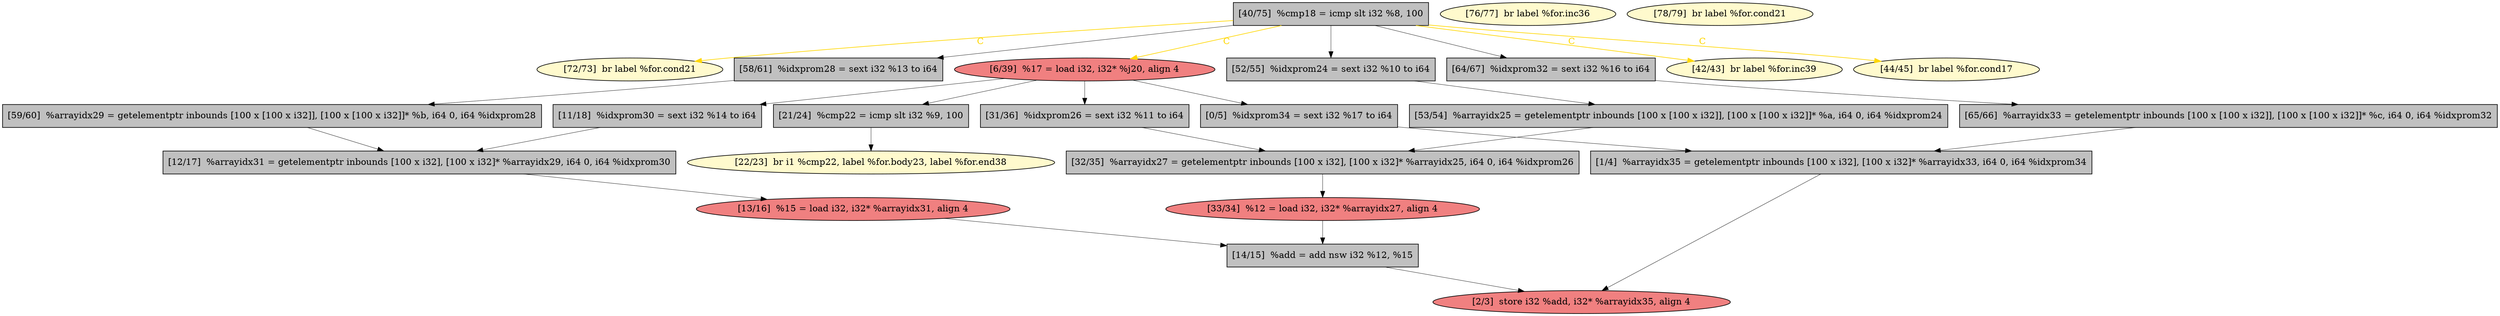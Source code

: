 
digraph G {


node833 [fillcolor=grey,label="[40/75]  %cmp18 = icmp slt i32 %8, 100",shape=rectangle,style=filled ]
node832 [fillcolor=lemonchiffon,label="[72/73]  br label %for.cond21",shape=ellipse,style=filled ]
node834 [fillcolor=grey,label="[65/66]  %arrayidx33 = getelementptr inbounds [100 x [100 x i32]], [100 x [100 x i32]]* %c, i64 0, i64 %idxprom32",shape=rectangle,style=filled ]
node830 [fillcolor=grey,label="[58/61]  %idxprom28 = sext i32 %13 to i64",shape=rectangle,style=filled ]
node829 [fillcolor=grey,label="[64/67]  %idxprom32 = sext i32 %16 to i64",shape=rectangle,style=filled ]
node828 [fillcolor=lemonchiffon,label="[22/23]  br i1 %cmp22, label %for.body23, label %for.end38",shape=ellipse,style=filled ]
node812 [fillcolor=lightcoral,label="[6/39]  %17 = load i32, i32* %j20, align 4",shape=ellipse,style=filled ]
node815 [fillcolor=lemonchiffon,label="[76/77]  br label %for.inc36",shape=ellipse,style=filled ]
node823 [fillcolor=lightcoral,label="[2/3]  store i32 %add, i32* %arrayidx35, align 4",shape=ellipse,style=filled ]
node836 [fillcolor=grey,label="[52/55]  %idxprom24 = sext i32 %10 to i64",shape=rectangle,style=filled ]
node814 [fillcolor=grey,label="[32/35]  %arrayidx27 = getelementptr inbounds [100 x i32], [100 x i32]* %arrayidx25, i64 0, i64 %idxprom26",shape=rectangle,style=filled ]
node831 [fillcolor=grey,label="[31/36]  %idxprom26 = sext i32 %11 to i64",shape=rectangle,style=filled ]
node817 [fillcolor=grey,label="[21/24]  %cmp22 = icmp slt i32 %9, 100",shape=rectangle,style=filled ]
node813 [fillcolor=lemonchiffon,label="[42/43]  br label %for.inc39",shape=ellipse,style=filled ]
node818 [fillcolor=lemonchiffon,label="[44/45]  br label %for.cond17",shape=ellipse,style=filled ]
node820 [fillcolor=grey,label="[53/54]  %arrayidx25 = getelementptr inbounds [100 x [100 x i32]], [100 x [100 x i32]]* %a, i64 0, i64 %idxprom24",shape=rectangle,style=filled ]
node819 [fillcolor=lemonchiffon,label="[78/79]  br label %for.cond21",shape=ellipse,style=filled ]
node822 [fillcolor=grey,label="[14/15]  %add = add nsw i32 %12, %15",shape=rectangle,style=filled ]
node835 [fillcolor=grey,label="[59/60]  %arrayidx29 = getelementptr inbounds [100 x [100 x i32]], [100 x [100 x i32]]* %b, i64 0, i64 %idxprom28",shape=rectangle,style=filled ]
node821 [fillcolor=grey,label="[12/17]  %arrayidx31 = getelementptr inbounds [100 x i32], [100 x i32]* %arrayidx29, i64 0, i64 %idxprom30",shape=rectangle,style=filled ]
node816 [fillcolor=lightcoral,label="[33/34]  %12 = load i32, i32* %arrayidx27, align 4",shape=ellipse,style=filled ]
node826 [fillcolor=grey,label="[1/4]  %arrayidx35 = getelementptr inbounds [100 x i32], [100 x i32]* %arrayidx33, i64 0, i64 %idxprom34",shape=rectangle,style=filled ]
node825 [fillcolor=lightcoral,label="[13/16]  %15 = load i32, i32* %arrayidx31, align 4",shape=ellipse,style=filled ]
node824 [fillcolor=grey,label="[0/5]  %idxprom34 = sext i32 %17 to i64",shape=rectangle,style=filled ]
node827 [fillcolor=grey,label="[11/18]  %idxprom30 = sext i32 %14 to i64",shape=rectangle,style=filled ]

node830->node835 [style=solid,color=black,label="",penwidth=0.5,fontcolor=black ]
node833->node836 [style=solid,color=black,label="",penwidth=0.5,fontcolor=black ]
node812->node831 [style=solid,color=black,label="",penwidth=0.5,fontcolor=black ]
node833->node830 [style=solid,color=black,label="",penwidth=0.5,fontcolor=black ]
node833->node813 [style=solid,color=gold,label="C",penwidth=1.0,fontcolor=gold ]
node833->node818 [style=solid,color=gold,label="C",penwidth=1.0,fontcolor=gold ]
node816->node822 [style=solid,color=black,label="",penwidth=0.5,fontcolor=black ]
node820->node814 [style=solid,color=black,label="",penwidth=0.5,fontcolor=black ]
node835->node821 [style=solid,color=black,label="",penwidth=0.5,fontcolor=black ]
node825->node822 [style=solid,color=black,label="",penwidth=0.5,fontcolor=black ]
node833->node812 [style=solid,color=gold,label="C",penwidth=1.0,fontcolor=gold ]
node817->node828 [style=solid,color=black,label="",penwidth=0.5,fontcolor=black ]
node831->node814 [style=solid,color=black,label="",penwidth=0.5,fontcolor=black ]
node812->node827 [style=solid,color=black,label="",penwidth=0.5,fontcolor=black ]
node812->node817 [style=solid,color=black,label="",penwidth=0.5,fontcolor=black ]
node836->node820 [style=solid,color=black,label="",penwidth=0.5,fontcolor=black ]
node812->node824 [style=solid,color=black,label="",penwidth=0.5,fontcolor=black ]
node827->node821 [style=solid,color=black,label="",penwidth=0.5,fontcolor=black ]
node826->node823 [style=solid,color=black,label="",penwidth=0.5,fontcolor=black ]
node821->node825 [style=solid,color=black,label="",penwidth=0.5,fontcolor=black ]
node814->node816 [style=solid,color=black,label="",penwidth=0.5,fontcolor=black ]
node833->node829 [style=solid,color=black,label="",penwidth=0.5,fontcolor=black ]
node824->node826 [style=solid,color=black,label="",penwidth=0.5,fontcolor=black ]
node834->node826 [style=solid,color=black,label="",penwidth=0.5,fontcolor=black ]
node822->node823 [style=solid,color=black,label="",penwidth=0.5,fontcolor=black ]
node829->node834 [style=solid,color=black,label="",penwidth=0.5,fontcolor=black ]
node833->node832 [style=solid,color=gold,label="C",penwidth=1.0,fontcolor=gold ]


}
